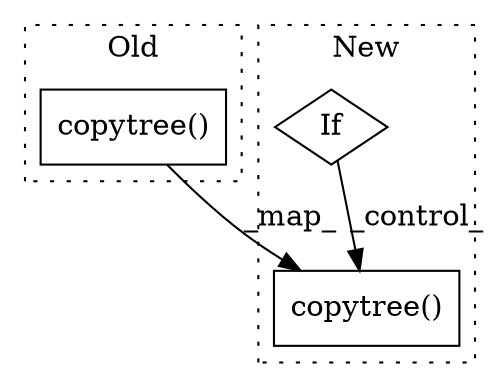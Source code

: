 digraph G {
subgraph cluster0 {
1 [label="copytree()" a="75" s="2868,2912" l="16,1" shape="box"];
label = "Old";
style="dotted";
}
subgraph cluster1 {
2 [label="copytree()" a="75" s="2798,2842" l="16,1" shape="box"];
3 [label="If" a="96" s="2774" l="3" shape="diamond"];
label = "New";
style="dotted";
}
1 -> 2 [label="_map_"];
3 -> 2 [label="_control_"];
}